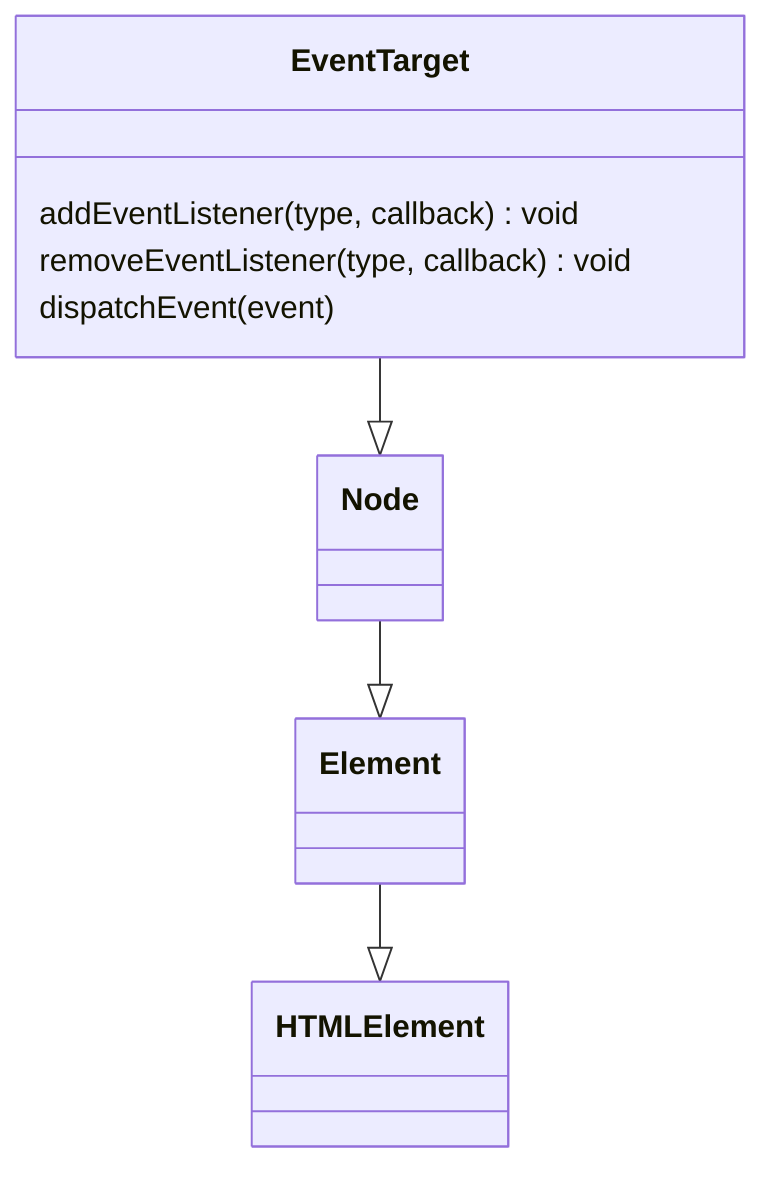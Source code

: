 classDiagram
  direction BT
  HTMLElement <|-- Element
  Element <|-- Node
  Node <|-- EventTarget
  class EventTarget {
    addEventListener(type, callback) void
    removeEventListener(type, callback) void
    dispatchEvent(event)
  }